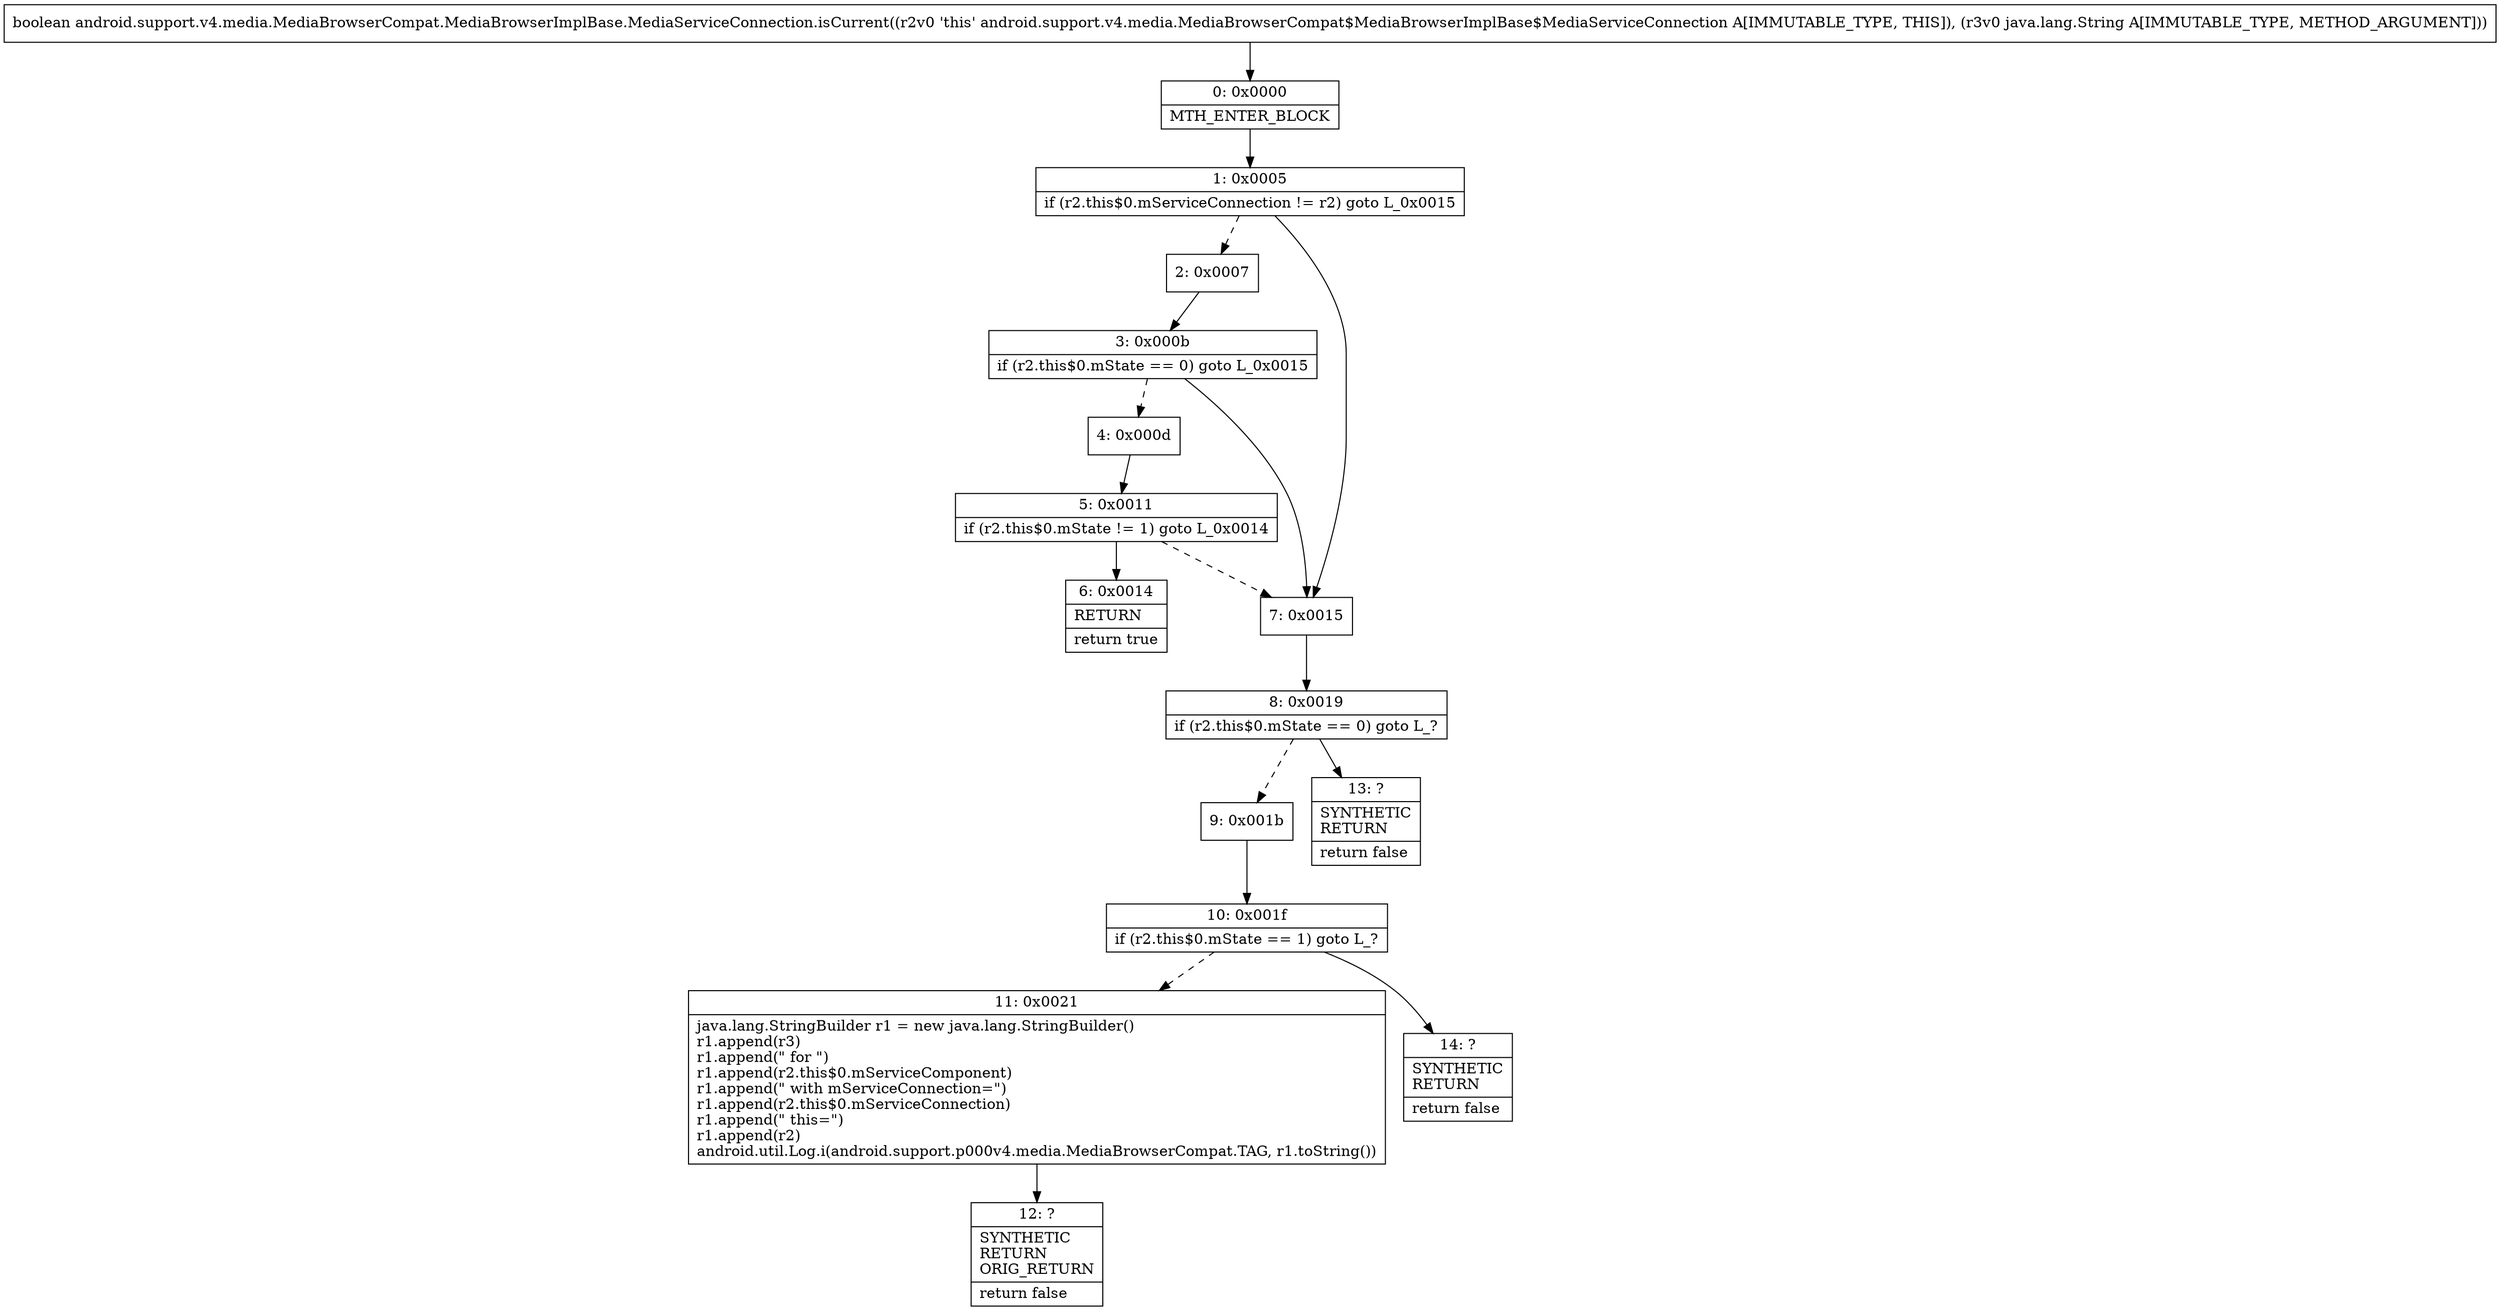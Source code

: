 digraph "CFG forandroid.support.v4.media.MediaBrowserCompat.MediaBrowserImplBase.MediaServiceConnection.isCurrent(Ljava\/lang\/String;)Z" {
Node_0 [shape=record,label="{0\:\ 0x0000|MTH_ENTER_BLOCK\l}"];
Node_1 [shape=record,label="{1\:\ 0x0005|if (r2.this$0.mServiceConnection != r2) goto L_0x0015\l}"];
Node_2 [shape=record,label="{2\:\ 0x0007}"];
Node_3 [shape=record,label="{3\:\ 0x000b|if (r2.this$0.mState == 0) goto L_0x0015\l}"];
Node_4 [shape=record,label="{4\:\ 0x000d}"];
Node_5 [shape=record,label="{5\:\ 0x0011|if (r2.this$0.mState != 1) goto L_0x0014\l}"];
Node_6 [shape=record,label="{6\:\ 0x0014|RETURN\l|return true\l}"];
Node_7 [shape=record,label="{7\:\ 0x0015}"];
Node_8 [shape=record,label="{8\:\ 0x0019|if (r2.this$0.mState == 0) goto L_?\l}"];
Node_9 [shape=record,label="{9\:\ 0x001b}"];
Node_10 [shape=record,label="{10\:\ 0x001f|if (r2.this$0.mState == 1) goto L_?\l}"];
Node_11 [shape=record,label="{11\:\ 0x0021|java.lang.StringBuilder r1 = new java.lang.StringBuilder()\lr1.append(r3)\lr1.append(\" for \")\lr1.append(r2.this$0.mServiceComponent)\lr1.append(\" with mServiceConnection=\")\lr1.append(r2.this$0.mServiceConnection)\lr1.append(\" this=\")\lr1.append(r2)\landroid.util.Log.i(android.support.p000v4.media.MediaBrowserCompat.TAG, r1.toString())\l}"];
Node_12 [shape=record,label="{12\:\ ?|SYNTHETIC\lRETURN\lORIG_RETURN\l|return false\l}"];
Node_13 [shape=record,label="{13\:\ ?|SYNTHETIC\lRETURN\l|return false\l}"];
Node_14 [shape=record,label="{14\:\ ?|SYNTHETIC\lRETURN\l|return false\l}"];
MethodNode[shape=record,label="{boolean android.support.v4.media.MediaBrowserCompat.MediaBrowserImplBase.MediaServiceConnection.isCurrent((r2v0 'this' android.support.v4.media.MediaBrowserCompat$MediaBrowserImplBase$MediaServiceConnection A[IMMUTABLE_TYPE, THIS]), (r3v0 java.lang.String A[IMMUTABLE_TYPE, METHOD_ARGUMENT])) }"];
MethodNode -> Node_0;
Node_0 -> Node_1;
Node_1 -> Node_2[style=dashed];
Node_1 -> Node_7;
Node_2 -> Node_3;
Node_3 -> Node_4[style=dashed];
Node_3 -> Node_7;
Node_4 -> Node_5;
Node_5 -> Node_6;
Node_5 -> Node_7[style=dashed];
Node_7 -> Node_8;
Node_8 -> Node_9[style=dashed];
Node_8 -> Node_13;
Node_9 -> Node_10;
Node_10 -> Node_11[style=dashed];
Node_10 -> Node_14;
Node_11 -> Node_12;
}

